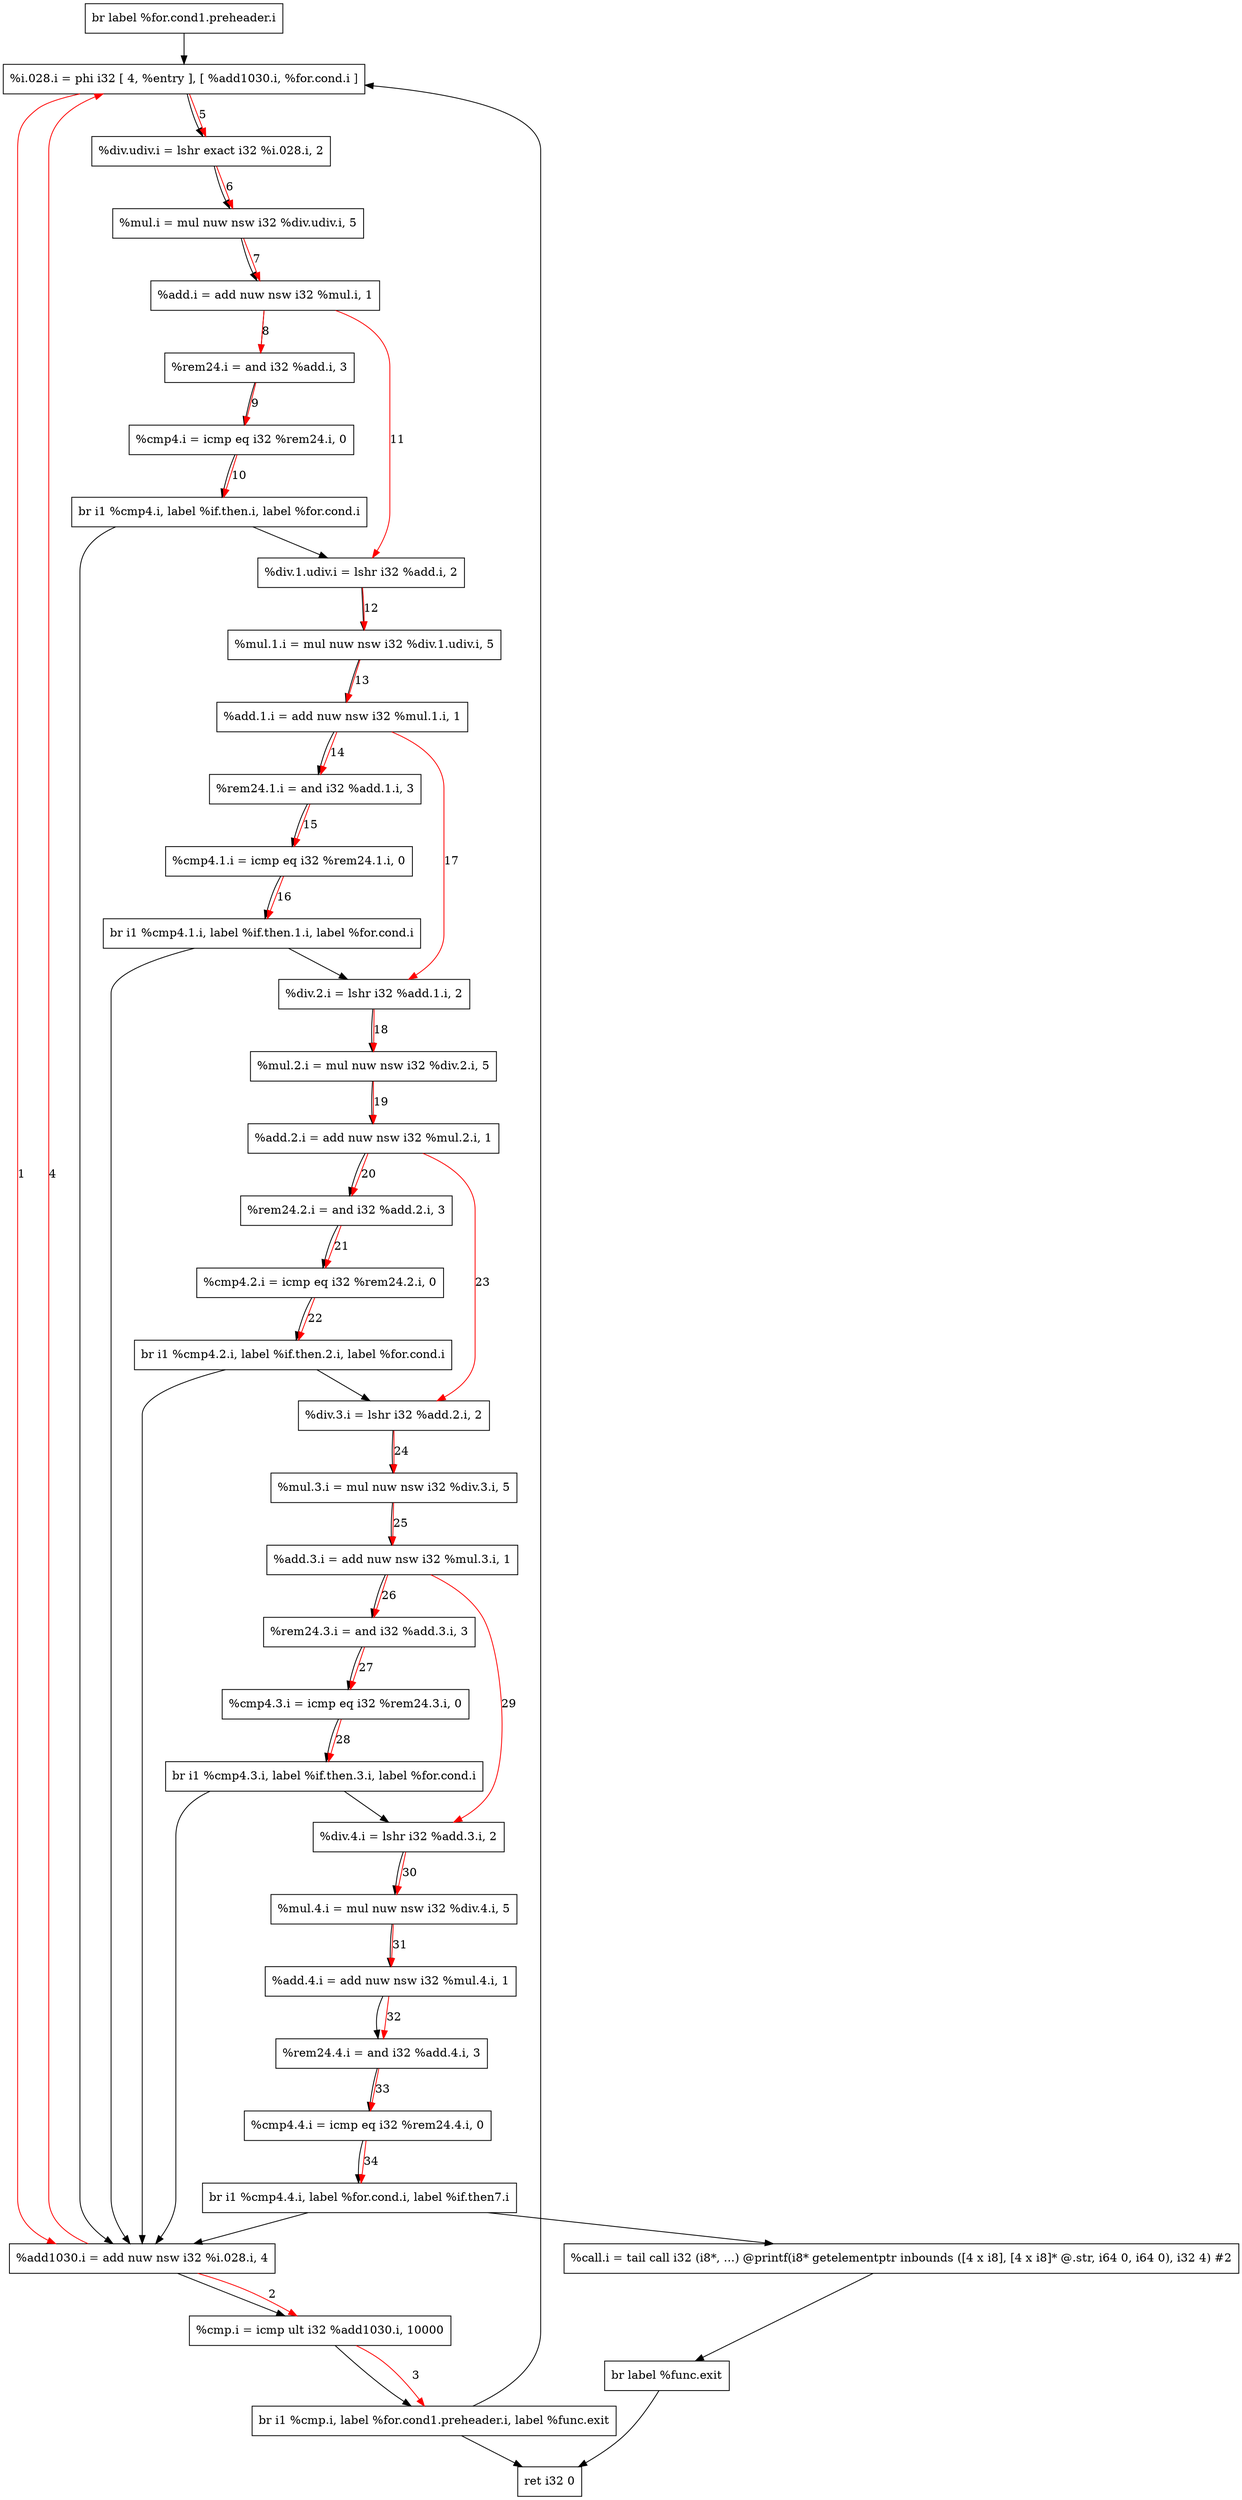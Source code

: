 digraph "CDFG for'main' function" {
	Node0x5643407a5978[shape=record, label="  br label %for.cond1.preheader.i"]
	Node0x5643407a8460[shape=record, label="  %add1030.i = add nuw nsw i32 %i.028.i, 4"]
	Node0x5643407a8500[shape=record, label="  %cmp.i = icmp ult i32 %add1030.i, 10000"]
	Node0x5643407a86b8[shape=record, label="  br i1 %cmp.i, label %for.cond1.preheader.i, label %func.exit"]
	Node0x5643407a8738[shape=record, label="  %i.028.i = phi i32 [ 4, %entry ], [ %add1030.i, %for.cond.i ]"]
	Node0x5643407a8800[shape=record, label="  %div.udiv.i = lshr exact i32 %i.028.i, 2"]
	Node0x5643407a8870[shape=record, label="  %mul.i = mul nuw nsw i32 %div.udiv.i, 5"]
	Node0x5643407a88e0[shape=record, label="  %add.i = add nuw nsw i32 %mul.i, 1"]
	Node0x5643407a8970[shape=record, label="  %rem24.i = and i32 %add.i, 3"]
	Node0x5643407a8ba0[shape=record, label="  %cmp4.i = icmp eq i32 %rem24.i, 0"]
	Node0x5643407a8c98[shape=record, label="  br i1 %cmp4.i, label %if.then.i, label %for.cond.i"]
	Node0x5643407a8d10[shape=record, label="  %div.1.udiv.i = lshr i32 %add.i, 2"]
	Node0x5643407a8d80[shape=record, label="  %mul.1.i = mul nuw nsw i32 %div.1.udiv.i, 5"]
	Node0x5643407a8e10[shape=record, label="  %add.1.i = add nuw nsw i32 %mul.1.i, 1"]
	Node0x5643407a8ea0[shape=record, label="  %rem24.1.i = and i32 %add.1.i, 3"]
	Node0x5643407a8f40[shape=record, label="  %cmp4.1.i = icmp eq i32 %rem24.1.i, 0"]
	Node0x5643407a9078[shape=record, label="  br i1 %cmp4.1.i, label %if.then.1.i, label %for.cond.i"]
	Node0x5643407a91a8[shape=record, label="  %call.i = tail call i32 (i8*, ...) @printf(i8* getelementptr inbounds ([4 x i8], [4 x i8]* @.str, i64 0, i64 0), i32 4) #2"]
	Node0x5643407a5088[shape=record, label="  br label %func.exit"]
	Node0x5643407a92a0[shape=record, label="  %div.2.i = lshr i32 %add.1.i, 2"]
	Node0x5643407a9330[shape=record, label="  %mul.2.i = mul nuw nsw i32 %div.2.i, 5"]
	Node0x5643407a96e0[shape=record, label="  %add.2.i = add nuw nsw i32 %mul.2.i, 1"]
	Node0x5643407a9770[shape=record, label="  %rem24.2.i = and i32 %add.2.i, 3"]
	Node0x5643407a9810[shape=record, label="  %cmp4.2.i = icmp eq i32 %rem24.2.i, 0"]
	Node0x5643407a9948[shape=record, label="  br i1 %cmp4.2.i, label %if.then.2.i, label %for.cond.i"]
	Node0x5643407a99c0[shape=record, label="  %div.3.i = lshr i32 %add.2.i, 2"]
	Node0x5643407a9a50[shape=record, label="  %mul.3.i = mul nuw nsw i32 %div.3.i, 5"]
	Node0x5643407a9ae0[shape=record, label="  %add.3.i = add nuw nsw i32 %mul.3.i, 1"]
	Node0x5643407a9b70[shape=record, label="  %rem24.3.i = and i32 %add.3.i, 3"]
	Node0x5643407a9c10[shape=record, label="  %cmp4.3.i = icmp eq i32 %rem24.3.i, 0"]
	Node0x5643407a9d48[shape=record, label="  br i1 %cmp4.3.i, label %if.then.3.i, label %for.cond.i"]
	Node0x5643407a9dc0[shape=record, label="  %div.4.i = lshr i32 %add.3.i, 2"]
	Node0x5643407a9e50[shape=record, label="  %mul.4.i = mul nuw nsw i32 %div.4.i, 5"]
	Node0x5643407a9ee0[shape=record, label="  %add.4.i = add nuw nsw i32 %mul.4.i, 1"]
	Node0x5643407a9f70[shape=record, label="  %rem24.4.i = and i32 %add.4.i, 3"]
	Node0x5643407aa010[shape=record, label="  %cmp4.4.i = icmp eq i32 %rem24.4.i, 0"]
	Node0x5643407aa0c8[shape=record, label="  br i1 %cmp4.4.i, label %for.cond.i, label %if.then7.i"]
	Node0x5643407a8628[shape=record, label="  ret i32 0"]
	Node0x5643407a5978 -> Node0x5643407a8738
	Node0x5643407a8460 -> Node0x5643407a8500
	Node0x5643407a8500 -> Node0x5643407a86b8
	Node0x5643407a86b8 -> Node0x5643407a8738
	Node0x5643407a86b8 -> Node0x5643407a8628
	Node0x5643407a8738 -> Node0x5643407a8800
	Node0x5643407a8800 -> Node0x5643407a8870
	Node0x5643407a8870 -> Node0x5643407a88e0
	Node0x5643407a88e0 -> Node0x5643407a8970
	Node0x5643407a8970 -> Node0x5643407a8ba0
	Node0x5643407a8ba0 -> Node0x5643407a8c98
	Node0x5643407a8c98 -> Node0x5643407a8d10
	Node0x5643407a8c98 -> Node0x5643407a8460
	Node0x5643407a8d10 -> Node0x5643407a8d80
	Node0x5643407a8d80 -> Node0x5643407a8e10
	Node0x5643407a8e10 -> Node0x5643407a8ea0
	Node0x5643407a8ea0 -> Node0x5643407a8f40
	Node0x5643407a8f40 -> Node0x5643407a9078
	Node0x5643407a9078 -> Node0x5643407a92a0
	Node0x5643407a9078 -> Node0x5643407a8460
	Node0x5643407a91a8 -> Node0x5643407a5088
	Node0x5643407a5088 -> Node0x5643407a8628
	Node0x5643407a92a0 -> Node0x5643407a9330
	Node0x5643407a9330 -> Node0x5643407a96e0
	Node0x5643407a96e0 -> Node0x5643407a9770
	Node0x5643407a9770 -> Node0x5643407a9810
	Node0x5643407a9810 -> Node0x5643407a9948
	Node0x5643407a9948 -> Node0x5643407a99c0
	Node0x5643407a9948 -> Node0x5643407a8460
	Node0x5643407a99c0 -> Node0x5643407a9a50
	Node0x5643407a9a50 -> Node0x5643407a9ae0
	Node0x5643407a9ae0 -> Node0x5643407a9b70
	Node0x5643407a9b70 -> Node0x5643407a9c10
	Node0x5643407a9c10 -> Node0x5643407a9d48
	Node0x5643407a9d48 -> Node0x5643407a9dc0
	Node0x5643407a9d48 -> Node0x5643407a8460
	Node0x5643407a9dc0 -> Node0x5643407a9e50
	Node0x5643407a9e50 -> Node0x5643407a9ee0
	Node0x5643407a9ee0 -> Node0x5643407a9f70
	Node0x5643407a9f70 -> Node0x5643407aa010
	Node0x5643407aa010 -> Node0x5643407aa0c8
	Node0x5643407aa0c8 -> Node0x5643407a8460
	Node0x5643407aa0c8 -> Node0x5643407a91a8
edge [color=red]
	Node0x5643407a8738 -> Node0x5643407a8460[label="1"]
	Node0x5643407a8460 -> Node0x5643407a8500[label="2"]
	Node0x5643407a8500 -> Node0x5643407a86b8[label="3"]
	Node0x5643407a8460 -> Node0x5643407a8738[label="4"]
	Node0x5643407a8738 -> Node0x5643407a8800[label="5"]
	Node0x5643407a8800 -> Node0x5643407a8870[label="6"]
	Node0x5643407a8870 -> Node0x5643407a88e0[label="7"]
	Node0x5643407a88e0 -> Node0x5643407a8970[label="8"]
	Node0x5643407a8970 -> Node0x5643407a8ba0[label="9"]
	Node0x5643407a8ba0 -> Node0x5643407a8c98[label="10"]
	Node0x5643407a88e0 -> Node0x5643407a8d10[label="11"]
	Node0x5643407a8d10 -> Node0x5643407a8d80[label="12"]
	Node0x5643407a8d80 -> Node0x5643407a8e10[label="13"]
	Node0x5643407a8e10 -> Node0x5643407a8ea0[label="14"]
	Node0x5643407a8ea0 -> Node0x5643407a8f40[label="15"]
	Node0x5643407a8f40 -> Node0x5643407a9078[label="16"]
	Node0x5643407a8e10 -> Node0x5643407a92a0[label="17"]
	Node0x5643407a92a0 -> Node0x5643407a9330[label="18"]
	Node0x5643407a9330 -> Node0x5643407a96e0[label="19"]
	Node0x5643407a96e0 -> Node0x5643407a9770[label="20"]
	Node0x5643407a9770 -> Node0x5643407a9810[label="21"]
	Node0x5643407a9810 -> Node0x5643407a9948[label="22"]
	Node0x5643407a96e0 -> Node0x5643407a99c0[label="23"]
	Node0x5643407a99c0 -> Node0x5643407a9a50[label="24"]
	Node0x5643407a9a50 -> Node0x5643407a9ae0[label="25"]
	Node0x5643407a9ae0 -> Node0x5643407a9b70[label="26"]
	Node0x5643407a9b70 -> Node0x5643407a9c10[label="27"]
	Node0x5643407a9c10 -> Node0x5643407a9d48[label="28"]
	Node0x5643407a9ae0 -> Node0x5643407a9dc0[label="29"]
	Node0x5643407a9dc0 -> Node0x5643407a9e50[label="30"]
	Node0x5643407a9e50 -> Node0x5643407a9ee0[label="31"]
	Node0x5643407a9ee0 -> Node0x5643407a9f70[label="32"]
	Node0x5643407a9f70 -> Node0x5643407aa010[label="33"]
	Node0x5643407aa010 -> Node0x5643407aa0c8[label="34"]
}
